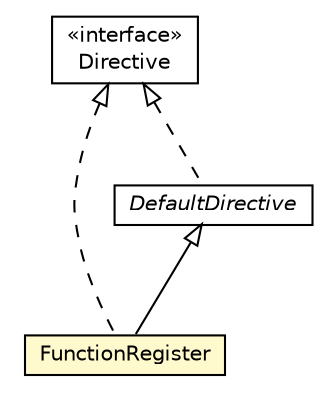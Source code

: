#!/usr/local/bin/dot
#
# Class diagram 
# Generated by UMLGraph version R5_6 (http://www.umlgraph.org/)
#

digraph G {
	edge [fontname="Helvetica",fontsize=10,labelfontname="Helvetica",labelfontsize=10];
	node [fontname="Helvetica",fontsize=10,shape=plaintext];
	nodesep=0.25;
	ranksep=0.5;
	// jason.asSyntax.directives.FunctionRegister
	c28776 [label=<<table title="jason.asSyntax.directives.FunctionRegister" border="0" cellborder="1" cellspacing="0" cellpadding="2" port="p" bgcolor="lemonChiffon" href="./FunctionRegister.html">
		<tr><td><table border="0" cellspacing="0" cellpadding="1">
<tr><td align="center" balign="center"> FunctionRegister </td></tr>
		</table></td></tr>
		</table>>, URL="./FunctionRegister.html", fontname="Helvetica", fontcolor="black", fontsize=10.0];
	// jason.asSyntax.directives.Directive
	c28778 [label=<<table title="jason.asSyntax.directives.Directive" border="0" cellborder="1" cellspacing="0" cellpadding="2" port="p" href="./Directive.html">
		<tr><td><table border="0" cellspacing="0" cellpadding="1">
<tr><td align="center" balign="center"> &#171;interface&#187; </td></tr>
<tr><td align="center" balign="center"> Directive </td></tr>
		</table></td></tr>
		</table>>, URL="./Directive.html", fontname="Helvetica", fontcolor="black", fontsize=10.0];
	// jason.asSyntax.directives.DefaultDirective
	c28779 [label=<<table title="jason.asSyntax.directives.DefaultDirective" border="0" cellborder="1" cellspacing="0" cellpadding="2" port="p" href="./DefaultDirective.html">
		<tr><td><table border="0" cellspacing="0" cellpadding="1">
<tr><td align="center" balign="center"><font face="Helvetica-Oblique"> DefaultDirective </font></td></tr>
		</table></td></tr>
		</table>>, URL="./DefaultDirective.html", fontname="Helvetica", fontcolor="black", fontsize=10.0];
	//jason.asSyntax.directives.FunctionRegister extends jason.asSyntax.directives.DefaultDirective
	c28779:p -> c28776:p [dir=back,arrowtail=empty];
	//jason.asSyntax.directives.FunctionRegister implements jason.asSyntax.directives.Directive
	c28778:p -> c28776:p [dir=back,arrowtail=empty,style=dashed];
	//jason.asSyntax.directives.DefaultDirective implements jason.asSyntax.directives.Directive
	c28778:p -> c28779:p [dir=back,arrowtail=empty,style=dashed];
}

